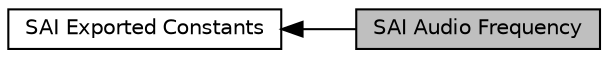 digraph "SAI Audio Frequency"
{
  edge [fontname="Helvetica",fontsize="10",labelfontname="Helvetica",labelfontsize="10"];
  node [fontname="Helvetica",fontsize="10",shape=record];
  rankdir=LR;
  Node0 [label="SAI Audio Frequency",height=0.2,width=0.4,color="black", fillcolor="grey75", style="filled", fontcolor="black"];
  Node1 [label="SAI Exported Constants",height=0.2,width=0.4,color="black", fillcolor="white", style="filled",URL="$group___s_a_i___exported___constants.html"];
  Node1->Node0 [shape=plaintext, dir="back", style="solid"];
}
